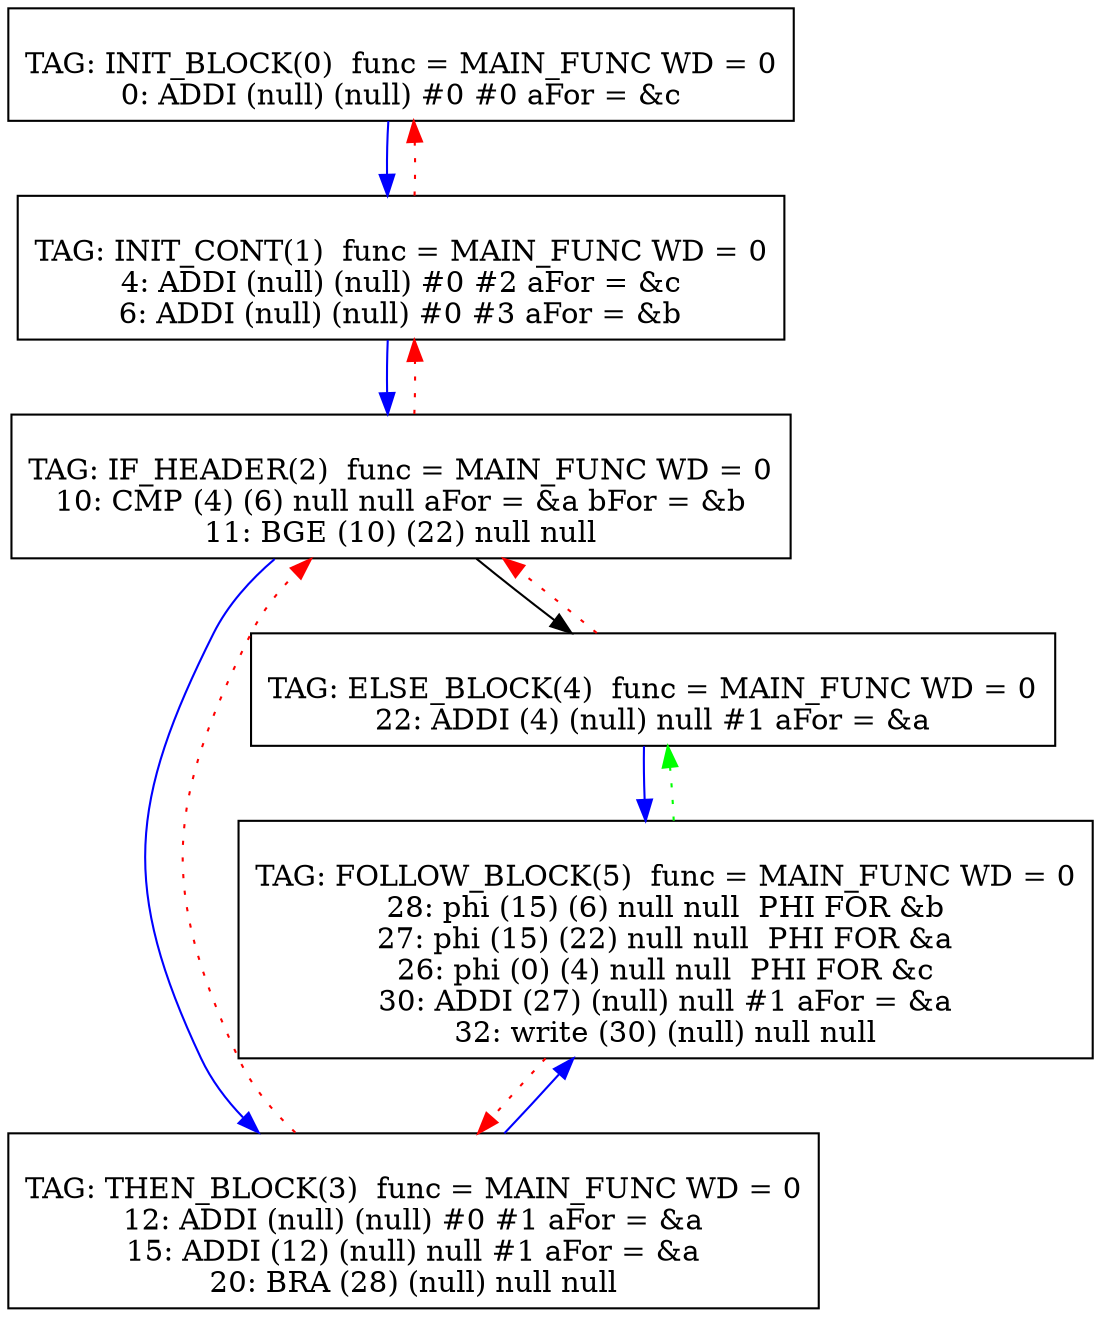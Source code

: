 digraph {
0[label="
TAG: INIT_BLOCK(0)  func = MAIN_FUNC WD = 0
0: ADDI (null) (null) #0 #0 aFor = &c
"];
0[shape=box];
0 -> 1[color=blue]
1[label="
TAG: INIT_CONT(1)  func = MAIN_FUNC WD = 0
4: ADDI (null) (null) #0 #2 aFor = &c
6: ADDI (null) (null) #0 #3 aFor = &b
"];
1[shape=box];
1 -> 2[color=blue]
1 -> 0[color=red][style=dotted]
2[label="
TAG: IF_HEADER(2)  func = MAIN_FUNC WD = 0
10: CMP (4) (6) null null aFor = &a bFor = &b
11: BGE (10) (22) null null
"];
2[shape=box];
2 -> 3[color=blue]
2 -> 4[color=black]
2 -> 1[color=red][style=dotted]
3[label="
TAG: THEN_BLOCK(3)  func = MAIN_FUNC WD = 0
12: ADDI (null) (null) #0 #1 aFor = &a
15: ADDI (12) (null) null #1 aFor = &a
20: BRA (28) (null) null null
"];
3[shape=box];
3 -> 5[color=blue]
3 -> 2[color=red][style=dotted]
4[label="
TAG: ELSE_BLOCK(4)  func = MAIN_FUNC WD = 0
22: ADDI (4) (null) null #1 aFor = &a
"];
4[shape=box];
4 -> 5[color=blue]
4 -> 2[color=red][style=dotted]
5[label="
TAG: FOLLOW_BLOCK(5)  func = MAIN_FUNC WD = 0
28: phi (15) (6) null null  PHI FOR &b
27: phi (15) (22) null null  PHI FOR &a
26: phi (0) (4) null null  PHI FOR &c
30: ADDI (27) (null) null #1 aFor = &a
32: write (30) (null) null null
"];
5[shape=box];
5 -> 3[color=red][style=dotted]
5 -> 4[color=green][style=dotted]
}